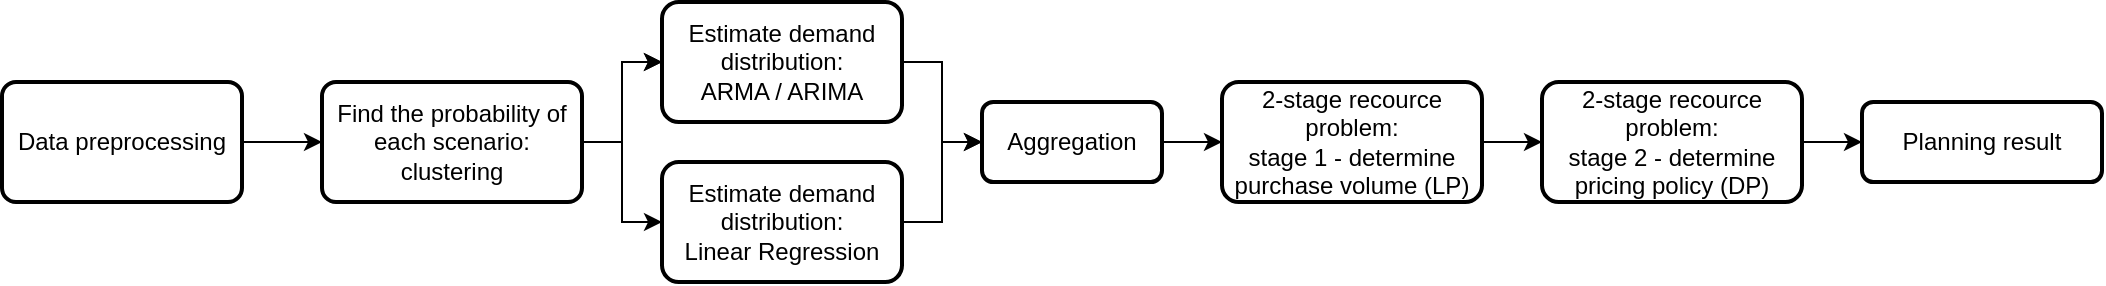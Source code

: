 <mxfile>
    <diagram id="yAMHQ77CbaSYS3IUMq6n" name="Page-1">
        <mxGraphModel dx="804" dy="338" grid="1" gridSize="10" guides="1" tooltips="1" connect="1" arrows="1" fold="1" page="1" pageScale="1" pageWidth="827" pageHeight="1169" math="0" shadow="0">
            <root>
                <mxCell id="0"/>
                <mxCell id="1" parent="0"/>
                <mxCell id="131" value="" style="edgeStyle=orthogonalEdgeStyle;rounded=0;orthogonalLoop=1;jettySize=auto;html=1;" parent="1" source="120" target="130" edge="1">
                    <mxGeometry relative="1" as="geometry"/>
                </mxCell>
                <mxCell id="120" value="Data preprocessing" style="rounded=1;whiteSpace=wrap;html=1;absoluteArcSize=1;arcSize=14;strokeWidth=2;" parent="1" vertex="1">
                    <mxGeometry x="10" y="90" width="120" height="60" as="geometry"/>
                </mxCell>
                <mxCell id="133" value="" style="edgeStyle=orthogonalEdgeStyle;rounded=0;orthogonalLoop=1;jettySize=auto;html=1;" parent="1" source="130" target="132" edge="1">
                    <mxGeometry relative="1" as="geometry"/>
                </mxCell>
                <mxCell id="135" value="" style="edgeStyle=orthogonalEdgeStyle;rounded=0;orthogonalLoop=1;jettySize=auto;html=1;" parent="1" source="130" target="132" edge="1">
                    <mxGeometry relative="1" as="geometry"/>
                </mxCell>
                <mxCell id="138" style="edgeStyle=orthogonalEdgeStyle;rounded=0;orthogonalLoop=1;jettySize=auto;html=1;entryX=0;entryY=0.5;entryDx=0;entryDy=0;" parent="1" source="130" target="137" edge="1">
                    <mxGeometry relative="1" as="geometry"/>
                </mxCell>
                <mxCell id="130" value="Find the probability of each scenario:&lt;br&gt;clustering" style="rounded=1;whiteSpace=wrap;html=1;absoluteArcSize=1;arcSize=14;strokeWidth=2;" parent="1" vertex="1">
                    <mxGeometry x="170" y="90" width="130" height="60" as="geometry"/>
                </mxCell>
                <mxCell id="140" value="" style="edgeStyle=orthogonalEdgeStyle;rounded=0;orthogonalLoop=1;jettySize=auto;html=1;" parent="1" source="132" target="139" edge="1">
                    <mxGeometry relative="1" as="geometry"/>
                </mxCell>
                <mxCell id="132" value="Estimate demand distribution:&lt;br&gt;ARMA / ARIMA" style="whiteSpace=wrap;html=1;rounded=1;strokeWidth=2;arcSize=14;" parent="1" vertex="1">
                    <mxGeometry x="340" y="50" width="120" height="60" as="geometry"/>
                </mxCell>
                <mxCell id="141" style="edgeStyle=orthogonalEdgeStyle;rounded=0;orthogonalLoop=1;jettySize=auto;html=1;exitX=1;exitY=0.5;exitDx=0;exitDy=0;entryX=0;entryY=0.5;entryDx=0;entryDy=0;" parent="1" source="137" target="139" edge="1">
                    <mxGeometry relative="1" as="geometry"/>
                </mxCell>
                <mxCell id="137" value="Estimate demand distribution:&lt;br&gt;Linear Regression" style="whiteSpace=wrap;html=1;rounded=1;strokeWidth=2;arcSize=14;" parent="1" vertex="1">
                    <mxGeometry x="340" y="130" width="120" height="60" as="geometry"/>
                </mxCell>
                <mxCell id="143" value="" style="edgeStyle=orthogonalEdgeStyle;rounded=0;orthogonalLoop=1;jettySize=auto;html=1;" parent="1" source="139" target="142" edge="1">
                    <mxGeometry relative="1" as="geometry"/>
                </mxCell>
                <mxCell id="139" value="Aggregation" style="whiteSpace=wrap;html=1;rounded=1;strokeWidth=2;arcSize=14;" parent="1" vertex="1">
                    <mxGeometry x="500" y="100" width="90" height="40" as="geometry"/>
                </mxCell>
                <mxCell id="145" value="" style="edgeStyle=orthogonalEdgeStyle;rounded=0;orthogonalLoop=1;jettySize=auto;html=1;" parent="1" source="142" target="144" edge="1">
                    <mxGeometry relative="1" as="geometry"/>
                </mxCell>
                <mxCell id="142" value="2-stage recource problem:&lt;br&gt;stage 1 - determine purchase volume (LP)" style="whiteSpace=wrap;html=1;rounded=1;strokeWidth=2;arcSize=14;" parent="1" vertex="1">
                    <mxGeometry x="620" y="90" width="130" height="60" as="geometry"/>
                </mxCell>
                <mxCell id="147" value="" style="edgeStyle=orthogonalEdgeStyle;rounded=0;orthogonalLoop=1;jettySize=auto;html=1;" parent="1" source="144" target="146" edge="1">
                    <mxGeometry relative="1" as="geometry"/>
                </mxCell>
                <mxCell id="144" value="&lt;span&gt;2-stage recource problem:&lt;/span&gt;&lt;br&gt;&lt;span&gt;stage 2 - determine pricing policy (DP)&lt;/span&gt;" style="whiteSpace=wrap;html=1;rounded=1;strokeWidth=2;arcSize=14;" parent="1" vertex="1">
                    <mxGeometry x="780" y="90" width="130" height="60" as="geometry"/>
                </mxCell>
                <mxCell id="146" value="Planning result" style="whiteSpace=wrap;html=1;rounded=1;strokeWidth=2;arcSize=14;" parent="1" vertex="1">
                    <mxGeometry x="940" y="100" width="120" height="40" as="geometry"/>
                </mxCell>
            </root>
        </mxGraphModel>
    </diagram>
</mxfile>